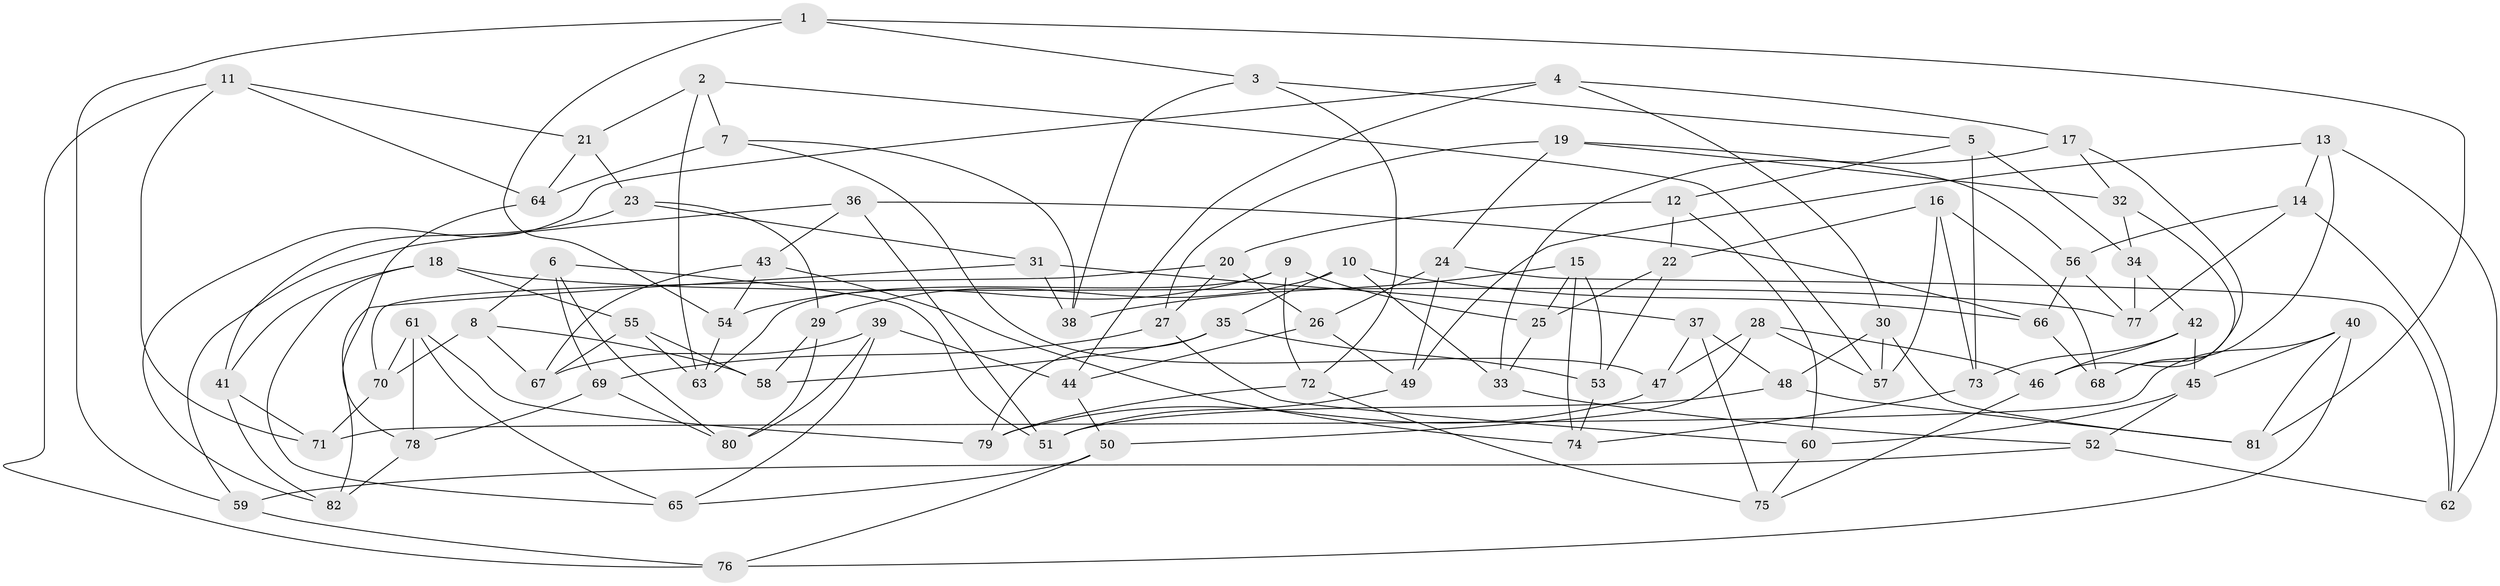 // Generated by graph-tools (version 1.1) at 2025/57/03/09/25 04:57:47]
// undirected, 82 vertices, 164 edges
graph export_dot {
graph [start="1"]
  node [color=gray90,style=filled];
  1;
  2;
  3;
  4;
  5;
  6;
  7;
  8;
  9;
  10;
  11;
  12;
  13;
  14;
  15;
  16;
  17;
  18;
  19;
  20;
  21;
  22;
  23;
  24;
  25;
  26;
  27;
  28;
  29;
  30;
  31;
  32;
  33;
  34;
  35;
  36;
  37;
  38;
  39;
  40;
  41;
  42;
  43;
  44;
  45;
  46;
  47;
  48;
  49;
  50;
  51;
  52;
  53;
  54;
  55;
  56;
  57;
  58;
  59;
  60;
  61;
  62;
  63;
  64;
  65;
  66;
  67;
  68;
  69;
  70;
  71;
  72;
  73;
  74;
  75;
  76;
  77;
  78;
  79;
  80;
  81;
  82;
  1 -- 59;
  1 -- 3;
  1 -- 54;
  1 -- 81;
  2 -- 63;
  2 -- 7;
  2 -- 21;
  2 -- 57;
  3 -- 72;
  3 -- 5;
  3 -- 38;
  4 -- 17;
  4 -- 82;
  4 -- 44;
  4 -- 30;
  5 -- 73;
  5 -- 12;
  5 -- 34;
  6 -- 51;
  6 -- 8;
  6 -- 80;
  6 -- 69;
  7 -- 64;
  7 -- 47;
  7 -- 38;
  8 -- 70;
  8 -- 67;
  8 -- 58;
  9 -- 72;
  9 -- 54;
  9 -- 63;
  9 -- 25;
  10 -- 66;
  10 -- 35;
  10 -- 33;
  10 -- 29;
  11 -- 21;
  11 -- 64;
  11 -- 71;
  11 -- 76;
  12 -- 60;
  12 -- 22;
  12 -- 20;
  13 -- 62;
  13 -- 14;
  13 -- 68;
  13 -- 49;
  14 -- 77;
  14 -- 56;
  14 -- 62;
  15 -- 74;
  15 -- 25;
  15 -- 38;
  15 -- 53;
  16 -- 57;
  16 -- 68;
  16 -- 73;
  16 -- 22;
  17 -- 32;
  17 -- 46;
  17 -- 33;
  18 -- 65;
  18 -- 41;
  18 -- 55;
  18 -- 77;
  19 -- 32;
  19 -- 27;
  19 -- 56;
  19 -- 24;
  20 -- 27;
  20 -- 26;
  20 -- 70;
  21 -- 64;
  21 -- 23;
  22 -- 25;
  22 -- 53;
  23 -- 31;
  23 -- 41;
  23 -- 29;
  24 -- 26;
  24 -- 62;
  24 -- 49;
  25 -- 33;
  26 -- 44;
  26 -- 49;
  27 -- 69;
  27 -- 60;
  28 -- 57;
  28 -- 46;
  28 -- 50;
  28 -- 47;
  29 -- 58;
  29 -- 80;
  30 -- 81;
  30 -- 48;
  30 -- 57;
  31 -- 82;
  31 -- 38;
  31 -- 37;
  32 -- 34;
  32 -- 68;
  33 -- 52;
  34 -- 77;
  34 -- 42;
  35 -- 53;
  35 -- 58;
  35 -- 79;
  36 -- 59;
  36 -- 51;
  36 -- 43;
  36 -- 66;
  37 -- 48;
  37 -- 47;
  37 -- 75;
  39 -- 80;
  39 -- 44;
  39 -- 65;
  39 -- 67;
  40 -- 76;
  40 -- 81;
  40 -- 71;
  40 -- 45;
  41 -- 82;
  41 -- 71;
  42 -- 45;
  42 -- 46;
  42 -- 73;
  43 -- 67;
  43 -- 74;
  43 -- 54;
  44 -- 50;
  45 -- 52;
  45 -- 60;
  46 -- 75;
  47 -- 79;
  48 -- 81;
  48 -- 51;
  49 -- 51;
  50 -- 76;
  50 -- 65;
  52 -- 62;
  52 -- 59;
  53 -- 74;
  54 -- 63;
  55 -- 58;
  55 -- 63;
  55 -- 67;
  56 -- 66;
  56 -- 77;
  59 -- 76;
  60 -- 75;
  61 -- 70;
  61 -- 79;
  61 -- 65;
  61 -- 78;
  64 -- 78;
  66 -- 68;
  69 -- 78;
  69 -- 80;
  70 -- 71;
  72 -- 79;
  72 -- 75;
  73 -- 74;
  78 -- 82;
}
